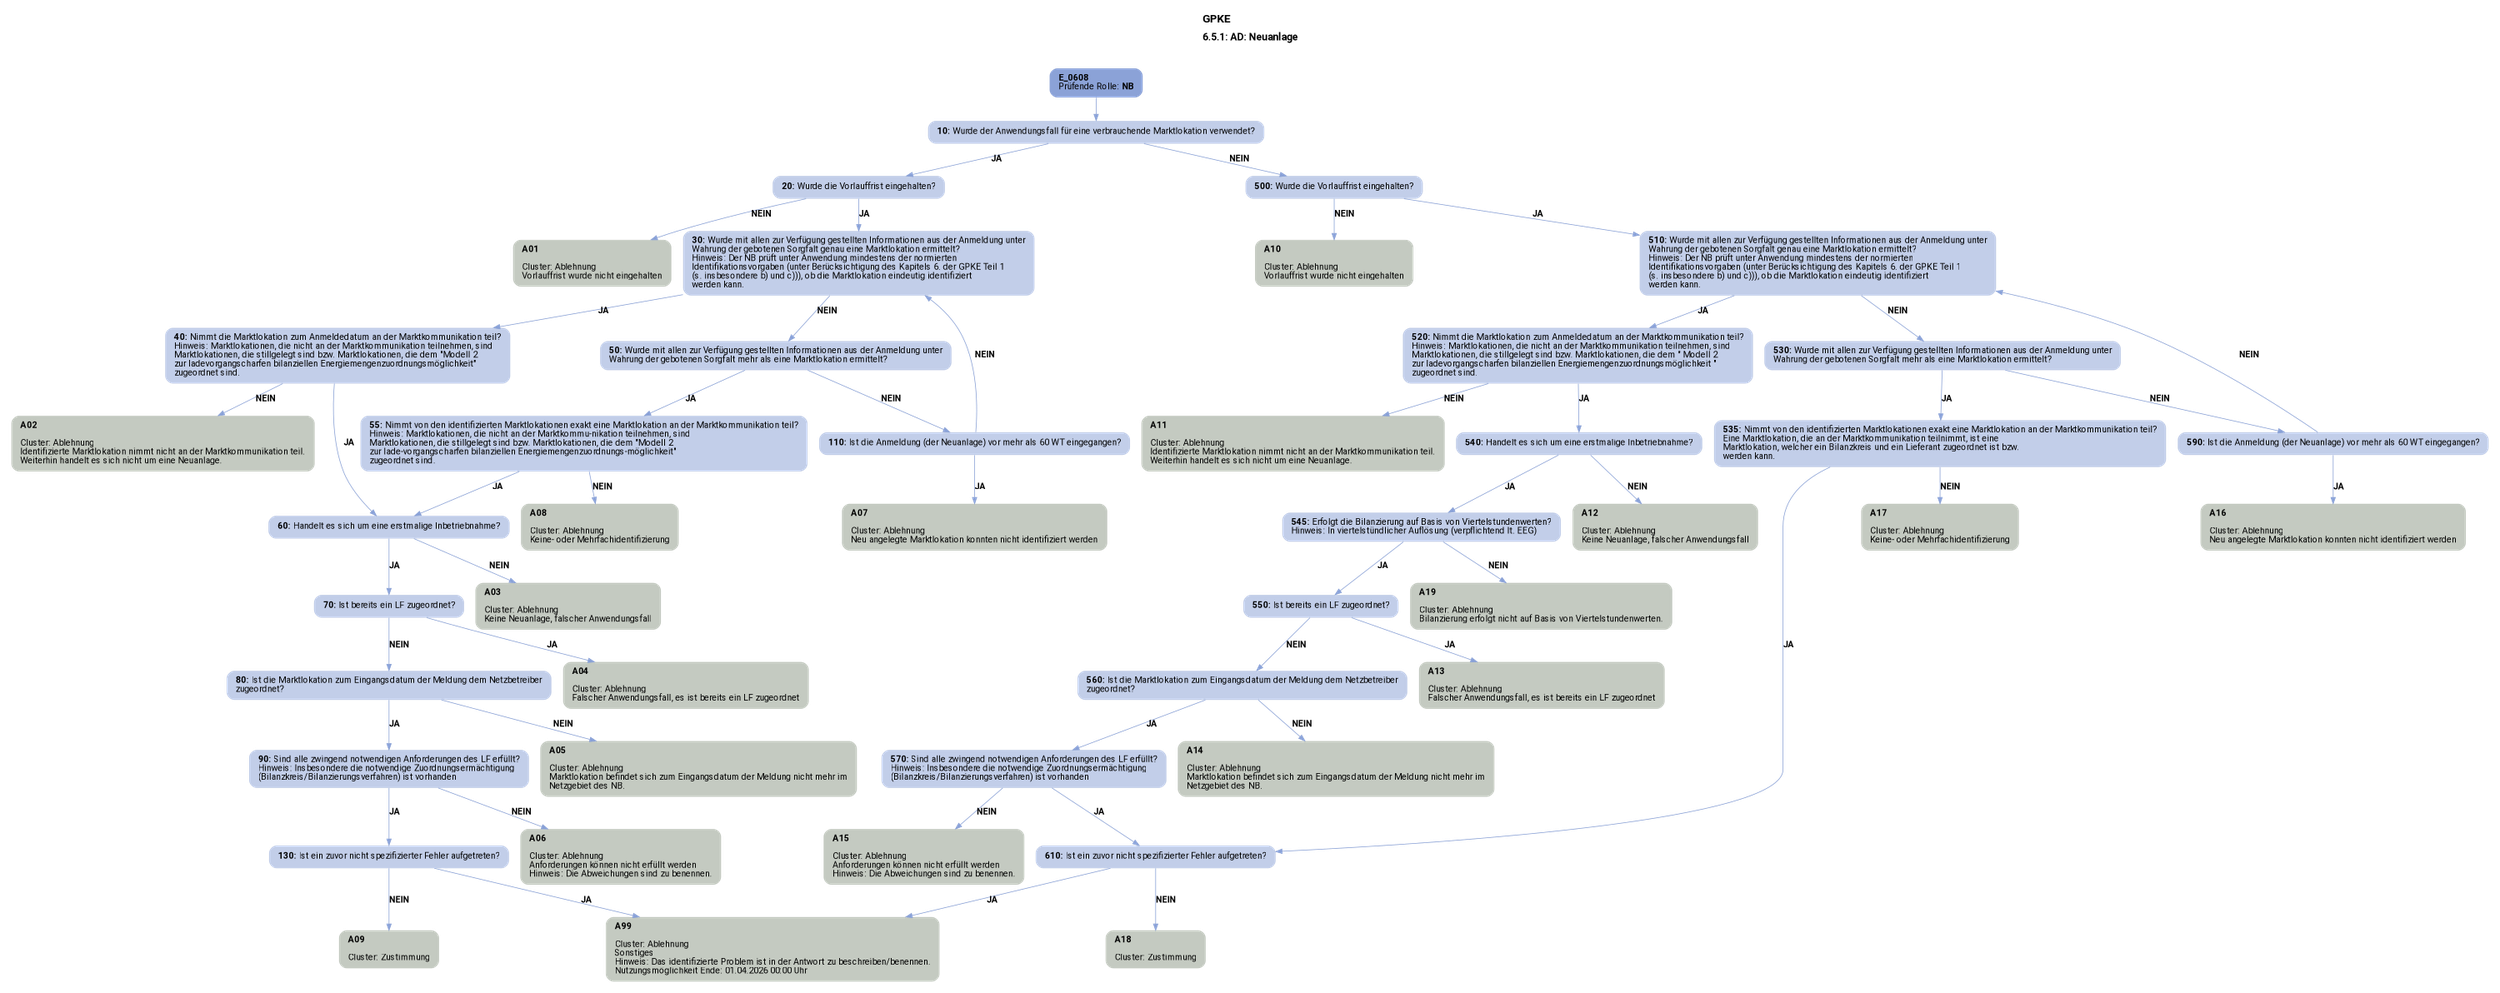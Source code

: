 digraph D {
    labelloc="t";
    label=<<B><FONT POINT-SIZE="18">GPKE</FONT></B><BR align="left"/><BR/><B><FONT POINT-SIZE="16">6.5.1: AD: Neuanlage</FONT></B><BR align="left"/><BR/><BR/><BR/>>;
    ratio="compress";
    concentrate=true;
    pack=true;
    rankdir=TB;
    packmode="array";
    size="20,20";
    fontsize=12;
    pad=0.25;
    "Start" [margin="0.2,0.12", shape=box, style="filled,rounded", penwidth=0.0, fillcolor="#8ba2d7", label=<<B>E_0608</B><BR align="left"/><FONT>Prüfende Rolle: <B>NB</B></FONT><BR align="center"/>>, fontname="Roboto, sans-serif"];
    "10" [margin="0.2,0.12", shape=box, style="filled,rounded", penwidth=0.0, fillcolor="#c2cee9", label=<<B>10: </B>Wurde der Anwendungsfall für eine verbrauchende Marktlokation verwendet?<BR align="left"/>>, fontname="Roboto, sans-serif"];
    "20" [margin="0.2,0.12", shape=box, style="filled,rounded", penwidth=0.0, fillcolor="#c2cee9", label=<<B>20: </B>Wurde die Vorlauffrist eingehalten?<BR align="left"/>>, fontname="Roboto, sans-serif"];
    "A01" [margin="0.2,0.12", shape=box, style="filled,rounded", penwidth=0.0, fillcolor="#c4cac1", label=<<B>A01</B><BR align="left"/><BR align="left"/><FONT>Cluster: Ablehnung<BR align="left"/>Vorlauffrist wurde nicht eingehalten<BR align="left"/></FONT>>, fontname="Roboto, sans-serif"];
    "30" [margin="0.2,0.12", shape=box, style="filled,rounded", penwidth=0.0, fillcolor="#c2cee9", label=<<B>30: </B>Wurde mit allen zur Verfügung gestellten Informationen aus der Anmeldung unter<BR align="left"/>Wahrung der gebotenen Sorgfalt genau eine Marktlokation ermittelt?<BR align="left"/>Hinweis: Der NB prüft unter Anwendung mindestens der normierten<BR align="left"/>Identifikationsvorgaben (unter Berücksichtigung des Kapitels 6. der GPKE Teil 1<BR align="left"/>(s. insbesondere b) und c))), ob die Marktlokation eindeutig identifiziert<BR align="left"/>werden kann.<BR align="left"/>>, fontname="Roboto, sans-serif"];
    "40" [margin="0.2,0.12", shape=box, style="filled,rounded", penwidth=0.0, fillcolor="#c2cee9", label=<<B>40: </B>Nimmt die Marktlokation zum Anmeldedatum an der Marktkommunikation teil?<BR align="left"/>Hinweis: Marktlokationen, die nicht an der Marktkommunikation teilnehmen, sind<BR align="left"/>Marktlokationen, die stillgelegt sind bzw. Marktlokationen, die dem "Modell 2<BR align="left"/>zur ladevorgangscharfen bilanziellen Energiemengenzuordnungsmöglichkeit"<BR align="left"/>zugeordnet sind.<BR align="left"/>>, fontname="Roboto, sans-serif"];
    "A02" [margin="0.2,0.12", shape=box, style="filled,rounded", penwidth=0.0, fillcolor="#c4cac1", label=<<B>A02</B><BR align="left"/><BR align="left"/><FONT>Cluster: Ablehnung<BR align="left"/>Identifizierte Marktlokation nimmt nicht an der Marktkommunikation teil.<BR align="left"/>Weiterhin handelt es sich nicht um eine Neuanlage.<BR align="left"/></FONT>>, fontname="Roboto, sans-serif"];
    "50" [margin="0.2,0.12", shape=box, style="filled,rounded", penwidth=0.0, fillcolor="#c2cee9", label=<<B>50: </B>Wurde mit allen zur Verfügung gestellten Informationen aus der Anmeldung unter<BR align="left"/>Wahrung der gebotenen Sorgfalt mehr als eine Marktlokation ermittelt?<BR align="left"/>>, fontname="Roboto, sans-serif"];
    "55" [margin="0.2,0.12", shape=box, style="filled,rounded", penwidth=0.0, fillcolor="#c2cee9", label=<<B>55: </B>Nimmt von den identifizierten Marktlokationen exakt eine Marktlokation an der Marktkommunikation teil?<BR align="left"/>Hinweis: Marktlokationen, die nicht an der Marktkommu-nikation teilnehmen, sind<BR align="left"/>Marktlokationen, die stillgelegt sind bzw. Marktlokationen, die dem "Modell 2<BR align="left"/>zur lade-vorgangscharfen bilanziellen Energiemengenzuordnungs-möglichkeit"<BR align="left"/>zugeordnet sind.<BR align="left"/>>, fontname="Roboto, sans-serif"];
    "A08" [margin="0.2,0.12", shape=box, style="filled,rounded", penwidth=0.0, fillcolor="#c4cac1", label=<<B>A08</B><BR align="left"/><BR align="left"/><FONT>Cluster: Ablehnung<BR align="left"/>Keine- oder Mehrfachidentifizierung<BR align="left"/></FONT>>, fontname="Roboto, sans-serif"];
    "60" [margin="0.2,0.12", shape=box, style="filled,rounded", penwidth=0.0, fillcolor="#c2cee9", label=<<B>60: </B>Handelt es sich um eine erstmalige Inbetriebnahme?<BR align="left"/>>, fontname="Roboto, sans-serif"];
    "A03" [margin="0.2,0.12", shape=box, style="filled,rounded", penwidth=0.0, fillcolor="#c4cac1", label=<<B>A03</B><BR align="left"/><BR align="left"/><FONT>Cluster: Ablehnung<BR align="left"/>Keine Neuanlage, falscher Anwendungsfall<BR align="left"/></FONT>>, fontname="Roboto, sans-serif"];
    "70" [margin="0.2,0.12", shape=box, style="filled,rounded", penwidth=0.0, fillcolor="#c2cee9", label=<<B>70: </B>Ist bereits ein LF zugeordnet?<BR align="left"/>>, fontname="Roboto, sans-serif"];
    "A04" [margin="0.2,0.12", shape=box, style="filled,rounded", penwidth=0.0, fillcolor="#c4cac1", label=<<B>A04</B><BR align="left"/><BR align="left"/><FONT>Cluster: Ablehnung<BR align="left"/>Falscher Anwendungsfall, es ist bereits ein LF zugeordnet<BR align="left"/></FONT>>, fontname="Roboto, sans-serif"];
    "80" [margin="0.2,0.12", shape=box, style="filled,rounded", penwidth=0.0, fillcolor="#c2cee9", label=<<B>80: </B>Ist die Marktlokation zum Eingangsdatum der Meldung dem Netzbetreiber<BR align="left"/>zugeordnet?<BR align="left"/>>, fontname="Roboto, sans-serif"];
    "A05" [margin="0.2,0.12", shape=box, style="filled,rounded", penwidth=0.0, fillcolor="#c4cac1", label=<<B>A05</B><BR align="left"/><BR align="left"/><FONT>Cluster: Ablehnung<BR align="left"/>Marktlokation befindet sich zum Eingangsdatum der Meldung nicht mehr im<BR align="left"/>Netzgebiet des NB.<BR align="left"/></FONT>>, fontname="Roboto, sans-serif"];
    "90" [margin="0.2,0.12", shape=box, style="filled,rounded", penwidth=0.0, fillcolor="#c2cee9", label=<<B>90: </B>Sind alle zwingend notwendigen Anforderungen des LF erfüllt?<BR align="left"/>Hinweis: Insbesondere die notwendige Zuordnungsermächtigung<BR align="left"/>(Bilanzkreis/Bilanzierungsverfahren) ist vorhanden<BR align="left"/>>, fontname="Roboto, sans-serif"];
    "A06" [margin="0.2,0.12", shape=box, style="filled,rounded", penwidth=0.0, fillcolor="#c4cac1", label=<<B>A06</B><BR align="left"/><BR align="left"/><FONT>Cluster: Ablehnung<BR align="left"/>Anforderungen können nicht erfüllt werden<BR align="left"/>Hinweis: Die Abweichungen sind zu benennen.<BR align="left"/></FONT>>, fontname="Roboto, sans-serif"];
    "110" [margin="0.2,0.12", shape=box, style="filled,rounded", penwidth=0.0, fillcolor="#c2cee9", label=<<B>110: </B>Ist die Anmeldung (der Neuanlage) vor mehr als 60 WT eingegangen?<BR align="left"/>>, fontname="Roboto, sans-serif"];
    "A07" [margin="0.2,0.12", shape=box, style="filled,rounded", penwidth=0.0, fillcolor="#c4cac1", label=<<B>A07</B><BR align="left"/><BR align="left"/><FONT>Cluster: Ablehnung<BR align="left"/>Neu angelegte Marktlokation konnten nicht identifiziert werden<BR align="left"/></FONT>>, fontname="Roboto, sans-serif"];
    "130" [margin="0.2,0.12", shape=box, style="filled,rounded", penwidth=0.0, fillcolor="#c2cee9", label=<<B>130: </B>Ist ein zuvor nicht spezifizierter Fehler aufgetreten?<BR align="left"/>>, fontname="Roboto, sans-serif"];
    "A99" [margin="0.2,0.12", shape=box, style="filled,rounded", penwidth=0.0, fillcolor="#c4cac1", label=<<B>A99</B><BR align="left"/><BR align="left"/><FONT>Cluster: Ablehnung<BR align="left"/>Sonstiges<BR align="left"/>Hinweis: Das identifizierte Problem ist in der Antwort zu beschreiben/benennen.<BR align="left"/>Nutzungsmöglichkeit Ende: 01.04.2026 00:00 Uhr<BR align="left"/></FONT>>, fontname="Roboto, sans-serif"];
    "A09" [margin="0.2,0.12", shape=box, style="filled,rounded", penwidth=0.0, fillcolor="#c4cac1", label=<<B>A09</B><BR align="left"/><BR align="left"/><FONT>Cluster: Zustimmung<BR align="left"/></FONT>>, fontname="Roboto, sans-serif"];
    "500" [margin="0.2,0.12", shape=box, style="filled,rounded", penwidth=0.0, fillcolor="#c2cee9", label=<<B>500: </B>Wurde die Vorlauffrist eingehalten?<BR align="left"/>>, fontname="Roboto, sans-serif"];
    "A10" [margin="0.2,0.12", shape=box, style="filled,rounded", penwidth=0.0, fillcolor="#c4cac1", label=<<B>A10</B><BR align="left"/><BR align="left"/><FONT>Cluster: Ablehnung<BR align="left"/>Vorlauffrist wurde nicht eingehalten<BR align="left"/></FONT>>, fontname="Roboto, sans-serif"];
    "510" [margin="0.2,0.12", shape=box, style="filled,rounded", penwidth=0.0, fillcolor="#c2cee9", label=<<B>510: </B>Wurde mit allen zur Verfügung gestellten Informationen aus der Anmeldung unter<BR align="left"/>Wahrung der gebotenen Sorgfalt genau eine Marktlokation ermittelt?<BR align="left"/>Hinweis: Der NB prüft unter Anwendung mindestens der normierten<BR align="left"/>Identifikationsvorgaben (unter Berücksichtigung des Kapitels 6. der GPKE Teil 1<BR align="left"/>(s. insbesondere b) und c))), ob die Marktlokation eindeutig identifiziert<BR align="left"/>werden kann.<BR align="left"/>>, fontname="Roboto, sans-serif"];
    "520" [margin="0.2,0.12", shape=box, style="filled,rounded", penwidth=0.0, fillcolor="#c2cee9", label=<<B>520: </B>Nimmt die Marktlokation zum Anmeldedatum an der Marktkommunikation teil?<BR align="left"/>Hinweis: Marktlokationen, die nicht an der Marktkommunikation teilnehmen, sind<BR align="left"/>Marktlokationen, die stillgelegt sind bzw. Marktlokationen, die dem " Modell 2<BR align="left"/>zur ladevorgangscharfen bilanziellen Energiemengenzuordnungsmöglichkeit "<BR align="left"/>zugeordnet sind.<BR align="left"/>>, fontname="Roboto, sans-serif"];
    "A11" [margin="0.2,0.12", shape=box, style="filled,rounded", penwidth=0.0, fillcolor="#c4cac1", label=<<B>A11</B><BR align="left"/><BR align="left"/><FONT>Cluster: Ablehnung<BR align="left"/>Identifizierte Marktlokation nimmt nicht an der Marktkommunikation teil.<BR align="left"/>Weiterhin handelt es sich nicht um eine Neuanlage.<BR align="left"/></FONT>>, fontname="Roboto, sans-serif"];
    "530" [margin="0.2,0.12", shape=box, style="filled,rounded", penwidth=0.0, fillcolor="#c2cee9", label=<<B>530: </B>Wurde mit allen zur Verfügung gestellten Informationen aus der Anmeldung unter<BR align="left"/>Wahrung der gebotenen Sorgfalt mehr als eine Marktlokation ermittelt?<BR align="left"/>>, fontname="Roboto, sans-serif"];
    "535" [margin="0.2,0.12", shape=box, style="filled,rounded", penwidth=0.0, fillcolor="#c2cee9", label=<<B>535: </B>Nimmt von den identifizierten Marktlokationen exakt eine Marktlokation an der Marktkommunikation teil?<BR align="left"/>Eine Marktlokation, die an der Marktkommunikation teilnimmt, ist eine<BR align="left"/>Marktlokation, welcher ein Bilanzkreis und ein Lieferant zugeordnet ist bzw.<BR align="left"/>werden kann.<BR align="left"/>>, fontname="Roboto, sans-serif"];
    "A17" [margin="0.2,0.12", shape=box, style="filled,rounded", penwidth=0.0, fillcolor="#c4cac1", label=<<B>A17</B><BR align="left"/><BR align="left"/><FONT>Cluster: Ablehnung<BR align="left"/>Keine- oder Mehrfachidentifizierung<BR align="left"/></FONT>>, fontname="Roboto, sans-serif"];
    "540" [margin="0.2,0.12", shape=box, style="filled,rounded", penwidth=0.0, fillcolor="#c2cee9", label=<<B>540: </B>Handelt es sich um eine erstmalige Inbetriebnahme?<BR align="left"/>>, fontname="Roboto, sans-serif"];
    "A12" [margin="0.2,0.12", shape=box, style="filled,rounded", penwidth=0.0, fillcolor="#c4cac1", label=<<B>A12</B><BR align="left"/><BR align="left"/><FONT>Cluster: Ablehnung<BR align="left"/>Keine Neuanlage, falscher Anwendungsfall<BR align="left"/></FONT>>, fontname="Roboto, sans-serif"];
    "545" [margin="0.2,0.12", shape=box, style="filled,rounded", penwidth=0.0, fillcolor="#c2cee9", label=<<B>545: </B>Erfolgt die Bilanzierung auf Basis von Viertelstundenwerten?<BR align="left"/>Hinweis: In viertelstündlicher Auflösung (verpflichtend lt. EEG)<BR align="left"/>>, fontname="Roboto, sans-serif"];
    "A19" [margin="0.2,0.12", shape=box, style="filled,rounded", penwidth=0.0, fillcolor="#c4cac1", label=<<B>A19</B><BR align="left"/><BR align="left"/><FONT>Cluster: Ablehnung<BR align="left"/>Bilanzierung erfolgt nicht auf Basis von Viertelstundenwerten.<BR align="left"/></FONT>>, fontname="Roboto, sans-serif"];
    "550" [margin="0.2,0.12", shape=box, style="filled,rounded", penwidth=0.0, fillcolor="#c2cee9", label=<<B>550: </B>Ist bereits ein LF zugeordnet?<BR align="left"/>>, fontname="Roboto, sans-serif"];
    "A13" [margin="0.2,0.12", shape=box, style="filled,rounded", penwidth=0.0, fillcolor="#c4cac1", label=<<B>A13</B><BR align="left"/><BR align="left"/><FONT>Cluster: Ablehnung<BR align="left"/>Falscher Anwendungsfall, es ist bereits ein LF zugeordnet<BR align="left"/></FONT>>, fontname="Roboto, sans-serif"];
    "560" [margin="0.2,0.12", shape=box, style="filled,rounded", penwidth=0.0, fillcolor="#c2cee9", label=<<B>560: </B>Ist die Marktlokation zum Eingangsdatum der Meldung dem Netzbetreiber<BR align="left"/>zugeordnet?<BR align="left"/>>, fontname="Roboto, sans-serif"];
    "A14" [margin="0.2,0.12", shape=box, style="filled,rounded", penwidth=0.0, fillcolor="#c4cac1", label=<<B>A14</B><BR align="left"/><BR align="left"/><FONT>Cluster: Ablehnung<BR align="left"/>Marktlokation befindet sich zum Eingangsdatum der Meldung nicht mehr im<BR align="left"/>Netzgebiet des NB.<BR align="left"/></FONT>>, fontname="Roboto, sans-serif"];
    "570" [margin="0.2,0.12", shape=box, style="filled,rounded", penwidth=0.0, fillcolor="#c2cee9", label=<<B>570: </B>Sind alle zwingend notwendigen Anforderungen des LF erfüllt?<BR align="left"/>Hinweis: Insbesondere die notwendige Zuordnungsermächtigung<BR align="left"/>(Bilanzkreis/Bilanzierungsverfahren) ist vorhanden<BR align="left"/>>, fontname="Roboto, sans-serif"];
    "A15" [margin="0.2,0.12", shape=box, style="filled,rounded", penwidth=0.0, fillcolor="#c4cac1", label=<<B>A15</B><BR align="left"/><BR align="left"/><FONT>Cluster: Ablehnung<BR align="left"/>Anforderungen können nicht erfüllt werden<BR align="left"/>Hinweis: Die Abweichungen sind zu benennen.<BR align="left"/></FONT>>, fontname="Roboto, sans-serif"];
    "590" [margin="0.2,0.12", shape=box, style="filled,rounded", penwidth=0.0, fillcolor="#c2cee9", label=<<B>590: </B>Ist die Anmeldung (der Neuanlage) vor mehr als 60 WT eingegangen?<BR align="left"/>>, fontname="Roboto, sans-serif"];
    "A16" [margin="0.2,0.12", shape=box, style="filled,rounded", penwidth=0.0, fillcolor="#c4cac1", label=<<B>A16</B><BR align="left"/><BR align="left"/><FONT>Cluster: Ablehnung<BR align="left"/>Neu angelegte Marktlokation konnten nicht identifiziert werden<BR align="left"/></FONT>>, fontname="Roboto, sans-serif"];
    "610" [margin="0.2,0.12", shape=box, style="filled,rounded", penwidth=0.0, fillcolor="#c2cee9", label=<<B>610: </B>Ist ein zuvor nicht spezifizierter Fehler aufgetreten?<BR align="left"/>>, fontname="Roboto, sans-serif"];
    "A18" [margin="0.2,0.12", shape=box, style="filled,rounded", penwidth=0.0, fillcolor="#c4cac1", label=<<B>A18</B><BR align="left"/><BR align="left"/><FONT>Cluster: Zustimmung<BR align="left"/></FONT>>, fontname="Roboto, sans-serif"];

    "Start" -> "10" [color="#88a0d6"];
    "10" -> "20" [label=<<B>JA</B>>, color="#88a0d6", fontname="Roboto, sans-serif"];
    "10" -> "500" [label=<<B>NEIN</B>>, color="#88a0d6", fontname="Roboto, sans-serif"];
    "20" -> "A01" [label=<<B>NEIN</B>>, color="#88a0d6", fontname="Roboto, sans-serif"];
    "20" -> "30" [label=<<B>JA</B>>, color="#88a0d6", fontname="Roboto, sans-serif"];
    "30" -> "40" [label=<<B>JA</B>>, color="#88a0d6", fontname="Roboto, sans-serif"];
    "30" -> "50" [label=<<B>NEIN</B>>, color="#88a0d6", fontname="Roboto, sans-serif"];
    "40" -> "A02" [label=<<B>NEIN</B>>, color="#88a0d6", fontname="Roboto, sans-serif"];
    "40" -> "60" [label=<<B>JA</B>>, color="#88a0d6", fontname="Roboto, sans-serif"];
    "50" -> "110" [label=<<B>NEIN</B>>, color="#88a0d6", fontname="Roboto, sans-serif"];
    "50" -> "55" [label=<<B>JA</B>>, color="#88a0d6", fontname="Roboto, sans-serif"];
    "55" -> "A08" [label=<<B>NEIN</B>>, color="#88a0d6", fontname="Roboto, sans-serif"];
    "55" -> "60" [label=<<B>JA</B>>, color="#88a0d6", fontname="Roboto, sans-serif"];
    "60" -> "A03" [label=<<B>NEIN</B>>, color="#88a0d6", fontname="Roboto, sans-serif"];
    "60" -> "70" [label=<<B>JA</B>>, color="#88a0d6", fontname="Roboto, sans-serif"];
    "70" -> "A04" [label=<<B>JA</B>>, color="#88a0d6", fontname="Roboto, sans-serif"];
    "70" -> "80" [label=<<B>NEIN</B>>, color="#88a0d6", fontname="Roboto, sans-serif"];
    "80" -> "A05" [label=<<B>NEIN</B>>, color="#88a0d6", fontname="Roboto, sans-serif"];
    "80" -> "90" [label=<<B>JA</B>>, color="#88a0d6", fontname="Roboto, sans-serif"];
    "90" -> "A06" [label=<<B>NEIN</B>>, color="#88a0d6", fontname="Roboto, sans-serif"];
    "90" -> "130" [label=<<B>JA</B>>, color="#88a0d6", fontname="Roboto, sans-serif"];
    "110" -> "A07" [label=<<B>JA</B>>, color="#88a0d6", fontname="Roboto, sans-serif"];
    "110" -> "30" [label=<<B>NEIN</B>>, color="#88a0d6", fontname="Roboto, sans-serif"];
    "130" -> "A99" [label=<<B>JA</B>>, color="#88a0d6", fontname="Roboto, sans-serif"];
    "130" -> "A09" [label=<<B>NEIN</B>>, color="#88a0d6", fontname="Roboto, sans-serif"];
    "500" -> "A10" [label=<<B>NEIN</B>>, color="#88a0d6", fontname="Roboto, sans-serif"];
    "500" -> "510" [label=<<B>JA</B>>, color="#88a0d6", fontname="Roboto, sans-serif"];
    "510" -> "520" [label=<<B>JA</B>>, color="#88a0d6", fontname="Roboto, sans-serif"];
    "510" -> "530" [label=<<B>NEIN</B>>, color="#88a0d6", fontname="Roboto, sans-serif"];
    "520" -> "A11" [label=<<B>NEIN</B>>, color="#88a0d6", fontname="Roboto, sans-serif"];
    "520" -> "540" [label=<<B>JA</B>>, color="#88a0d6", fontname="Roboto, sans-serif"];
    "530" -> "590" [label=<<B>NEIN</B>>, color="#88a0d6", fontname="Roboto, sans-serif"];
    "530" -> "535" [label=<<B>JA</B>>, color="#88a0d6", fontname="Roboto, sans-serif"];
    "535" -> "A17" [label=<<B>NEIN</B>>, color="#88a0d6", fontname="Roboto, sans-serif"];
    "535" -> "610" [label=<<B>JA</B>>, color="#88a0d6", fontname="Roboto, sans-serif"];
    "540" -> "A12" [label=<<B>NEIN</B>>, color="#88a0d6", fontname="Roboto, sans-serif"];
    "540" -> "545" [label=<<B>JA</B>>, color="#88a0d6", fontname="Roboto, sans-serif"];
    "545" -> "A19" [label=<<B>NEIN</B>>, color="#88a0d6", fontname="Roboto, sans-serif"];
    "545" -> "550" [label=<<B>JA</B>>, color="#88a0d6", fontname="Roboto, sans-serif"];
    "550" -> "A13" [label=<<B>JA</B>>, color="#88a0d6", fontname="Roboto, sans-serif"];
    "550" -> "560" [label=<<B>NEIN</B>>, color="#88a0d6", fontname="Roboto, sans-serif"];
    "560" -> "A14" [label=<<B>NEIN</B>>, color="#88a0d6", fontname="Roboto, sans-serif"];
    "560" -> "570" [label=<<B>JA</B>>, color="#88a0d6", fontname="Roboto, sans-serif"];
    "570" -> "A15" [label=<<B>NEIN</B>>, color="#88a0d6", fontname="Roboto, sans-serif"];
    "570" -> "610" [label=<<B>JA</B>>, color="#88a0d6", fontname="Roboto, sans-serif"];
    "590" -> "A16" [label=<<B>JA</B>>, color="#88a0d6", fontname="Roboto, sans-serif"];
    "590" -> "510" [label=<<B>NEIN</B>>, color="#88a0d6", fontname="Roboto, sans-serif"];
    "610" -> "A99" [label=<<B>JA</B>>, color="#88a0d6", fontname="Roboto, sans-serif"];
    "610" -> "A18" [label=<<B>NEIN</B>>, color="#88a0d6", fontname="Roboto, sans-serif"];

    bgcolor="transparent";
fontname="Roboto, sans-serif";
}